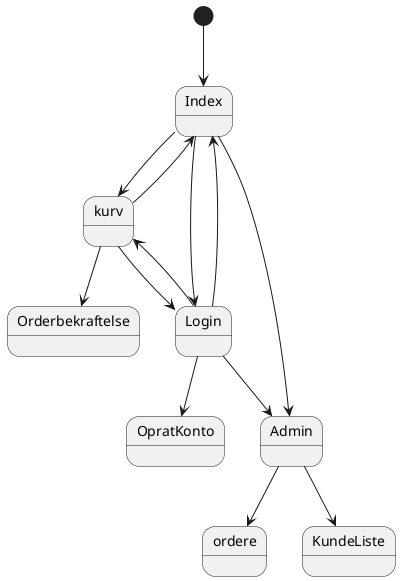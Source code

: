 @startuml

[*] --> Index
Index --> kurv
Index --> Admin
Index --> Login

kurv --> Login
kurv --> Orderbekraftelse
kurv --> Index

Login --> OpratKonto
Login --> kurv
Login --> Index
Login --> Admin

Admin --> ordere
Admin --> KundeListe

@enduml